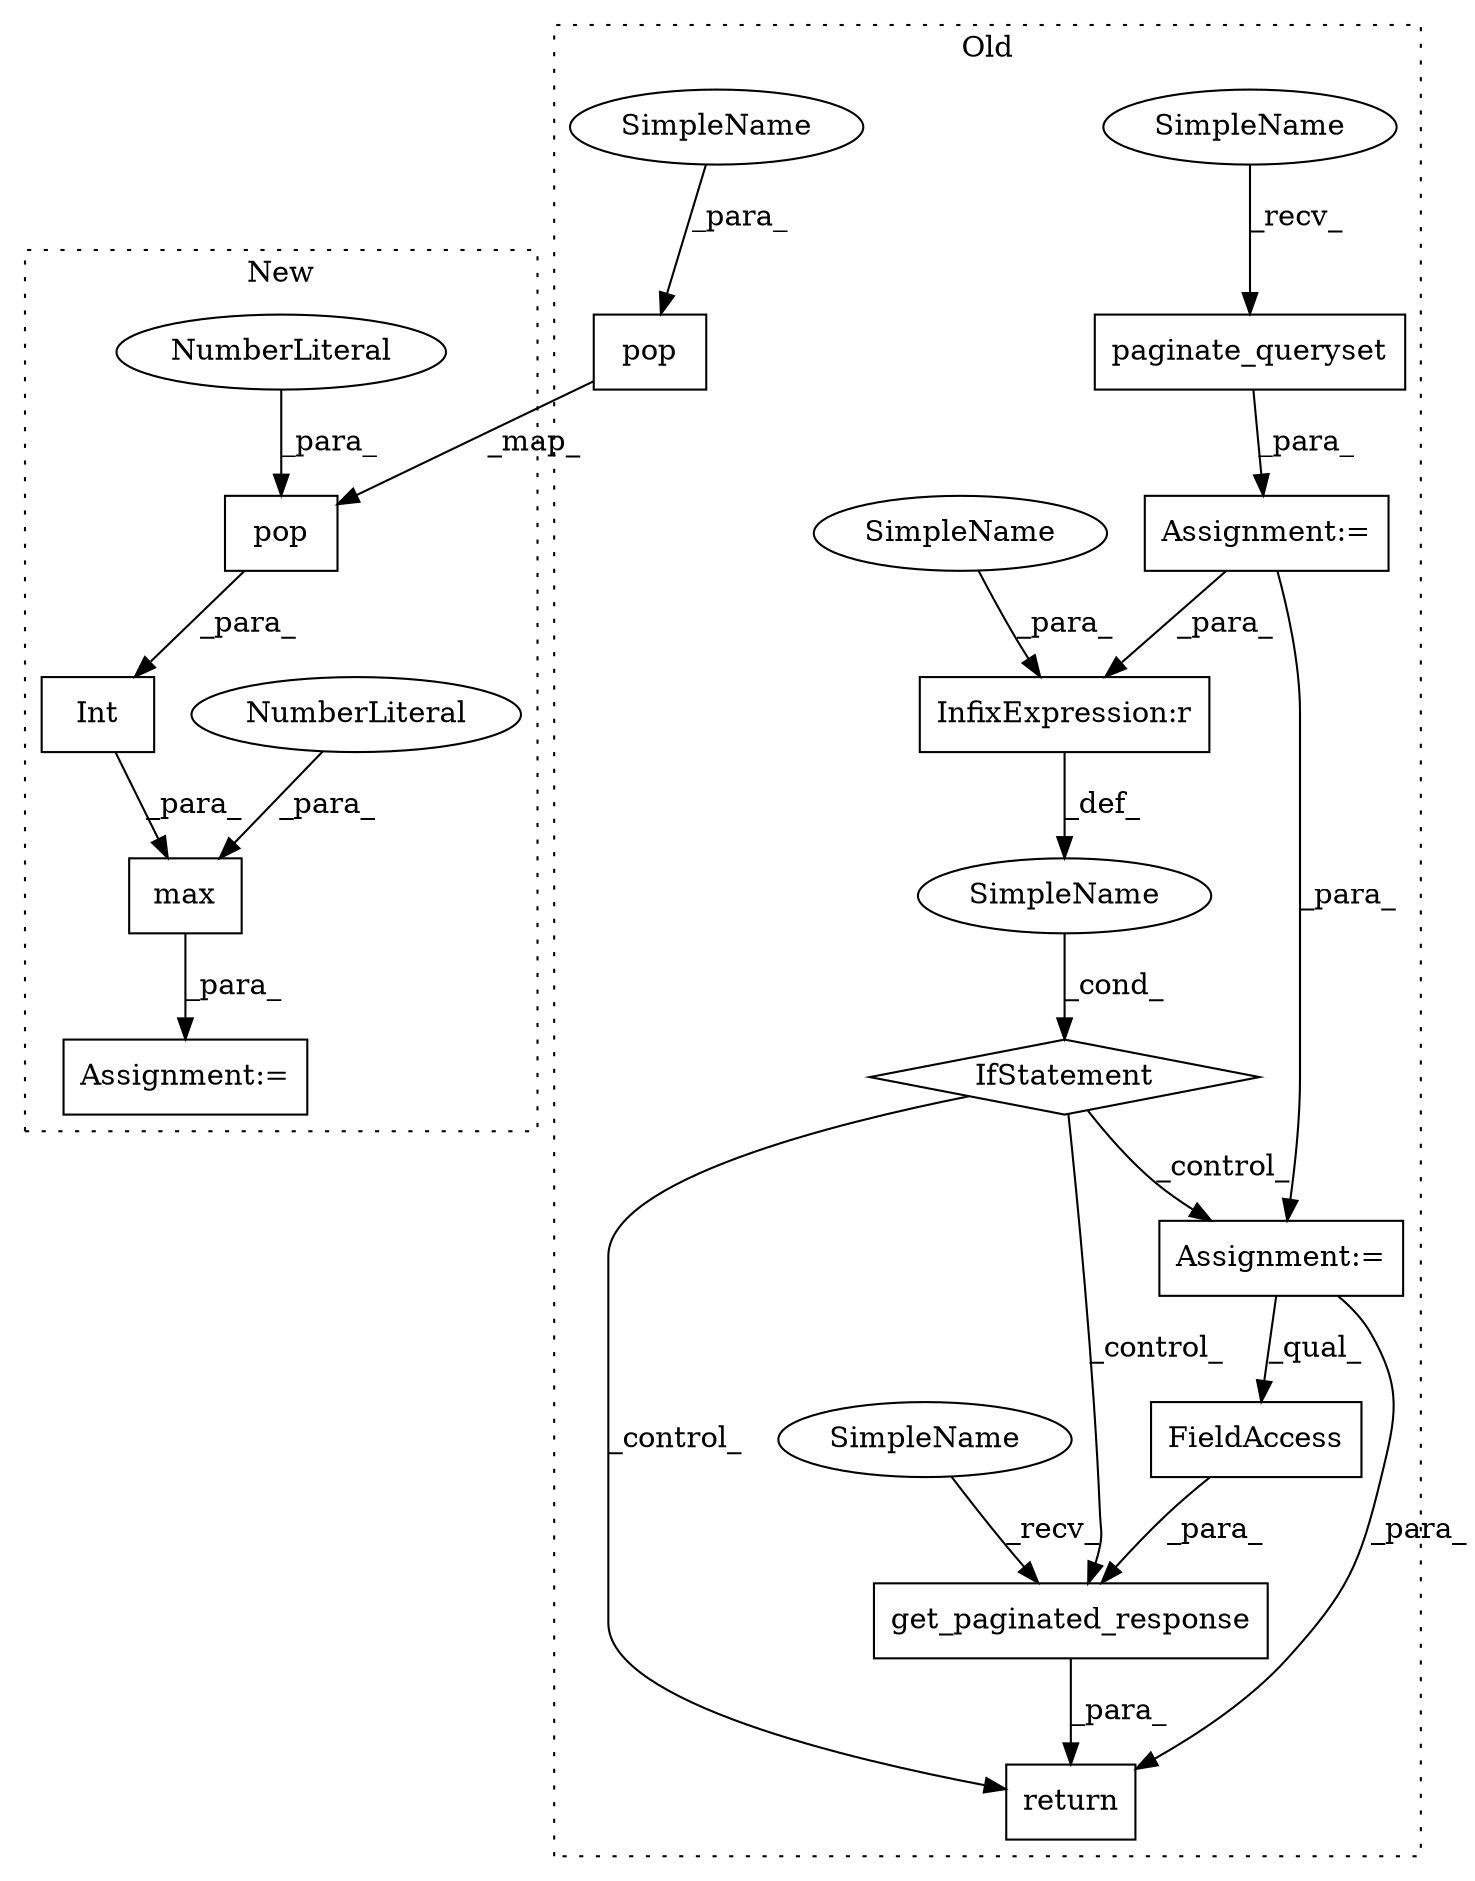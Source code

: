 digraph G {
subgraph cluster0 {
1 [label="get_paginated_response" a="32" s="19141,19179" l="23,1" shape="box"];
3 [label="paginate_queryset" a="32" s="19021,19043" l="18,1" shape="box"];
6 [label="SimpleName" a="42" s="" l="" shape="ellipse"];
7 [label="return" a="41" s="19129" l="7" shape="box"];
8 [label="InfixExpression:r" a="27" s="19058" l="4" shape="box"];
9 [label="pop" a="32" s="18900,18916" l="4,1" shape="box"];
12 [label="FieldAccess" a="22" s="19164" l="15" shape="box"];
13 [label="IfStatement" a="25" s="19050,19066" l="4,2" shape="diamond"];
14 [label="Assignment:=" a="7" s="19015" l="1" shape="box"];
15 [label="Assignment:=" a="7" s="19086" l="1" shape="box"];
17 [label="SimpleName" a="42" s="18912" l="4" shape="ellipse"];
18 [label="SimpleName" a="42" s="19062" l="4" shape="ellipse"];
19 [label="SimpleName" a="42" s="19016" l="4" shape="ellipse"];
20 [label="SimpleName" a="42" s="19136" l="4" shape="ellipse"];
label = "Old";
style="dotted";
}
subgraph cluster1 {
2 [label="Int" a="32" s="18805,18837" l="4,1" shape="box"];
4 [label="max" a="32" s="18801,18842" l="4,1" shape="box"];
5 [label="NumberLiteral" a="34" s="18839" l="3" shape="ellipse"];
10 [label="pop" a="32" s="18821,18836" l="4,1" shape="box"];
11 [label="NumberLiteral" a="34" s="18833" l="3" shape="ellipse"];
16 [label="Assignment:=" a="7" s="18800" l="1" shape="box"];
label = "New";
style="dotted";
}
1 -> 7 [label="_para_"];
2 -> 4 [label="_para_"];
3 -> 14 [label="_para_"];
4 -> 16 [label="_para_"];
5 -> 4 [label="_para_"];
6 -> 13 [label="_cond_"];
8 -> 6 [label="_def_"];
9 -> 10 [label="_map_"];
10 -> 2 [label="_para_"];
11 -> 10 [label="_para_"];
12 -> 1 [label="_para_"];
13 -> 1 [label="_control_"];
13 -> 15 [label="_control_"];
13 -> 7 [label="_control_"];
14 -> 8 [label="_para_"];
14 -> 15 [label="_para_"];
15 -> 12 [label="_qual_"];
15 -> 7 [label="_para_"];
17 -> 9 [label="_para_"];
18 -> 8 [label="_para_"];
19 -> 3 [label="_recv_"];
20 -> 1 [label="_recv_"];
}